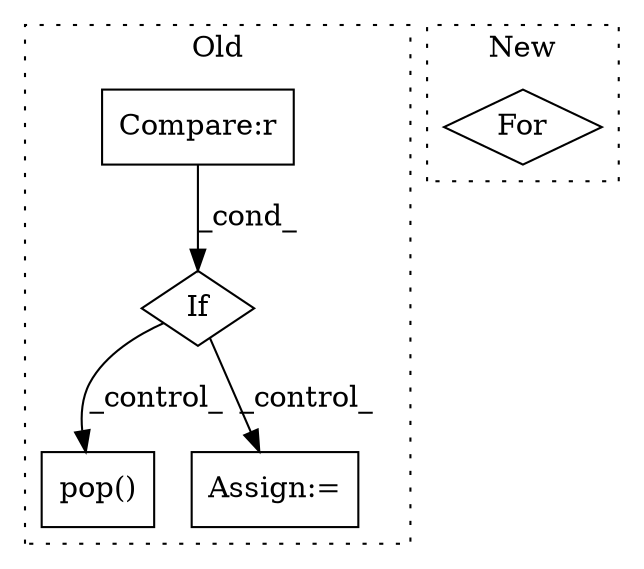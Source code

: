 digraph G {
subgraph cluster0 {
1 [label="pop()" a="75" s="2973,2989" l="13,1" shape="box"];
3 [label="Compare:r" a="40" s="2716" l="17" shape="box"];
4 [label="If" a="96" s="2713" l="3" shape="diamond"];
5 [label="Assign:=" a="68" s="3188" l="3" shape="box"];
label = "Old";
style="dotted";
}
subgraph cluster1 {
2 [label="For" a="107" s="2681,2704" l="4,30" shape="diamond"];
label = "New";
style="dotted";
}
3 -> 4 [label="_cond_"];
4 -> 1 [label="_control_"];
4 -> 5 [label="_control_"];
}